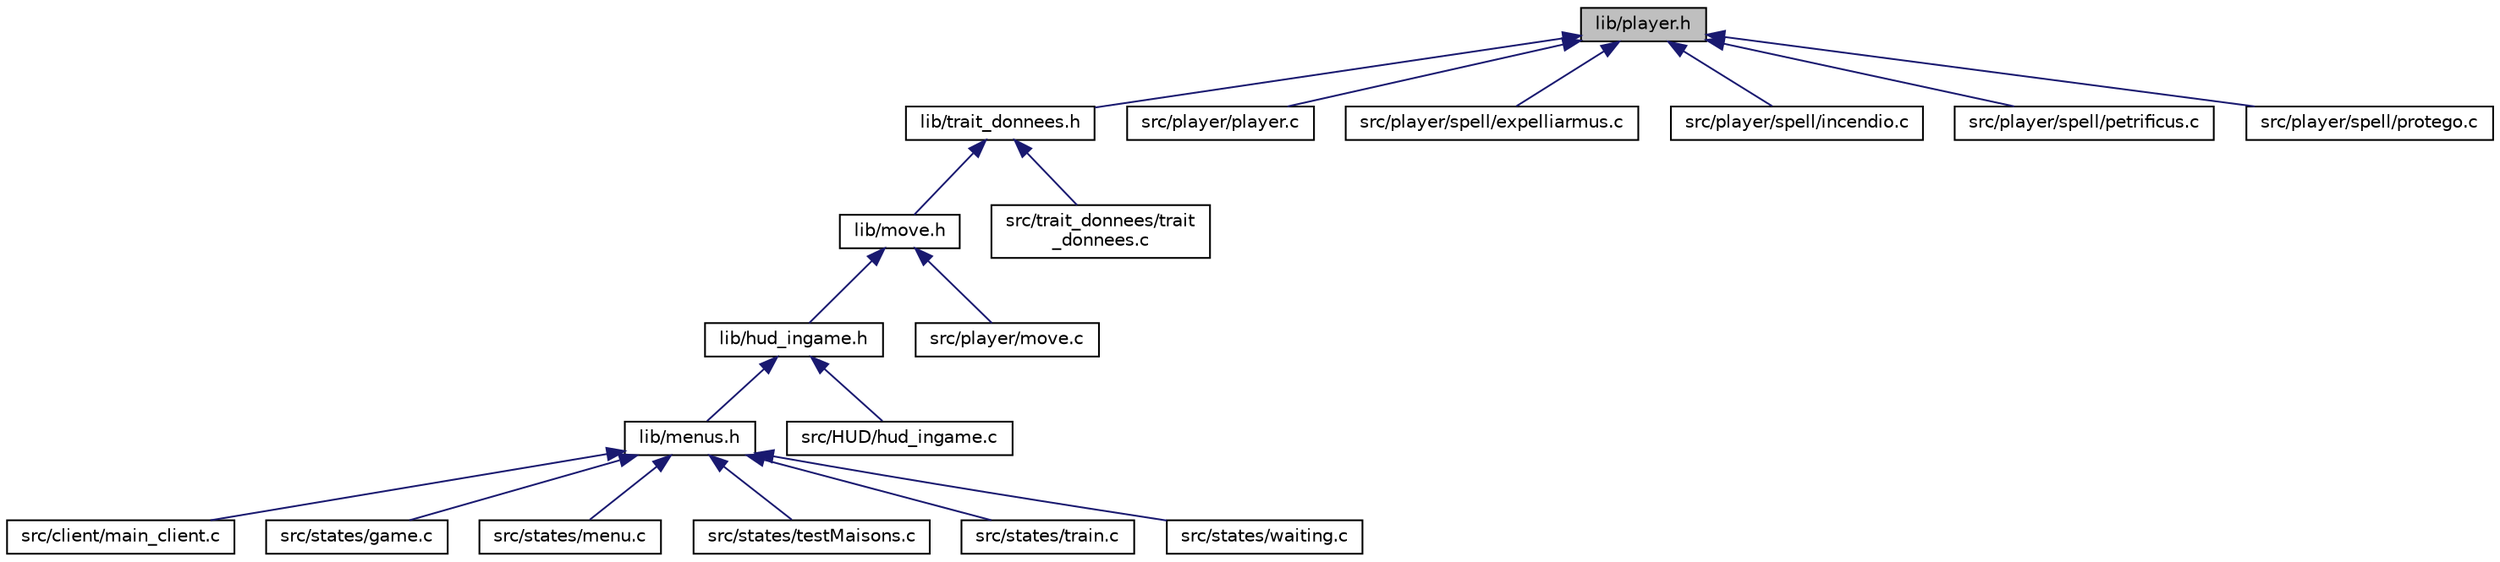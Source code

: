 digraph "lib/player.h"
{
 // LATEX_PDF_SIZE
  edge [fontname="Helvetica",fontsize="10",labelfontname="Helvetica",labelfontsize="10"];
  node [fontname="Helvetica",fontsize="10",shape=record];
  Node1 [label="lib/player.h",height=0.2,width=0.4,color="black", fillcolor="grey75", style="filled", fontcolor="black",tooltip="Header du fichier player.c."];
  Node1 -> Node2 [dir="back",color="midnightblue",fontsize="10",style="solid",fontname="Helvetica"];
  Node2 [label="lib/trait_donnees.h",height=0.2,width=0.4,color="black", fillcolor="white", style="filled",URL="$trait__donnees_8h.html",tooltip="Header de trait_donnees.c."];
  Node2 -> Node3 [dir="back",color="midnightblue",fontsize="10",style="solid",fontname="Helvetica"];
  Node3 [label="lib/move.h",height=0.2,width=0.4,color="black", fillcolor="white", style="filled",URL="$move_8h.html",tooltip="Header de move.c."];
  Node3 -> Node4 [dir="back",color="midnightblue",fontsize="10",style="solid",fontname="Helvetica"];
  Node4 [label="lib/hud_ingame.h",height=0.2,width=0.4,color="black", fillcolor="white", style="filled",URL="$hud__ingame_8h.html",tooltip="Header de hud_ingame.c."];
  Node4 -> Node5 [dir="back",color="midnightblue",fontsize="10",style="solid",fontname="Helvetica"];
  Node5 [label="lib/menus.h",height=0.2,width=0.4,color="black", fillcolor="white", style="filled",URL="$menus_8h.html",tooltip="Header commun aux différents statuts du jeu."];
  Node5 -> Node6 [dir="back",color="midnightblue",fontsize="10",style="solid",fontname="Helvetica"];
  Node6 [label="src/client/main_client.c",height=0.2,width=0.4,color="black", fillcolor="white", style="filled",URL="$main__client_8c.html",tooltip="Fonction principale du jeu."];
  Node5 -> Node7 [dir="back",color="midnightblue",fontsize="10",style="solid",fontname="Helvetica"];
  Node7 [label="src/states/game.c",height=0.2,width=0.4,color="black", fillcolor="white", style="filled",URL="$game_8c.html",tooltip="Déroulement du jeu dans l'état GAME."];
  Node5 -> Node8 [dir="back",color="midnightblue",fontsize="10",style="solid",fontname="Helvetica"];
  Node8 [label="src/states/menu.c",height=0.2,width=0.4,color="black", fillcolor="white", style="filled",URL="$menu_8c.html",tooltip="Déroulement du jeu dans l'état HOME."];
  Node5 -> Node9 [dir="back",color="midnightblue",fontsize="10",style="solid",fontname="Helvetica"];
  Node9 [label="src/states/testMaisons.c",height=0.2,width=0.4,color="black", fillcolor="white", style="filled",URL="$testMaisons_8c.html",tooltip="Déroulement du jeu dans l'état TEST_M."];
  Node5 -> Node10 [dir="back",color="midnightblue",fontsize="10",style="solid",fontname="Helvetica"];
  Node10 [label="src/states/train.c",height=0.2,width=0.4,color="black", fillcolor="white", style="filled",URL="$train_8c.html",tooltip="Déroulement du jeu dans l'état TRAIN."];
  Node5 -> Node11 [dir="back",color="midnightblue",fontsize="10",style="solid",fontname="Helvetica"];
  Node11 [label="src/states/waiting.c",height=0.2,width=0.4,color="black", fillcolor="white", style="filled",URL="$waiting_8c.html",tooltip="Déroulement du jeu dans l'état WAITING."];
  Node4 -> Node12 [dir="back",color="midnightblue",fontsize="10",style="solid",fontname="Helvetica"];
  Node12 [label="src/HUD/hud_ingame.c",height=0.2,width=0.4,color="black", fillcolor="white", style="filled",URL="$hud__ingame_8c.html",tooltip="Fonctions de déplacement."];
  Node3 -> Node13 [dir="back",color="midnightblue",fontsize="10",style="solid",fontname="Helvetica"];
  Node13 [label="src/player/move.c",height=0.2,width=0.4,color="black", fillcolor="white", style="filled",URL="$move_8c.html",tooltip="Fonctions de déplacement."];
  Node2 -> Node14 [dir="back",color="midnightblue",fontsize="10",style="solid",fontname="Helvetica"];
  Node14 [label="src/trait_donnees/trait\l_donnees.c",height=0.2,width=0.4,color="black", fillcolor="white", style="filled",URL="$trait__donnees_8c.html",tooltip="Fonction de chargement et sauvegarde de donnees."];
  Node1 -> Node15 [dir="back",color="midnightblue",fontsize="10",style="solid",fontname="Helvetica"];
  Node15 [label="src/player/player.c",height=0.2,width=0.4,color="black", fillcolor="white", style="filled",URL="$player_8c.html",tooltip="Fonctions d'actions sur une entité joueur."];
  Node1 -> Node16 [dir="back",color="midnightblue",fontsize="10",style="solid",fontname="Helvetica"];
  Node16 [label="src/player/spell/expelliarmus.c",height=0.2,width=0.4,color="black", fillcolor="white", style="filled",URL="$expelliarmus_8c.html",tooltip="Méthode de l'objet expelliarmus_t."];
  Node1 -> Node17 [dir="back",color="midnightblue",fontsize="10",style="solid",fontname="Helvetica"];
  Node17 [label="src/player/spell/incendio.c",height=0.2,width=0.4,color="black", fillcolor="white", style="filled",URL="$incendio_8c.html",tooltip="Méthode de l'objet incendio_t."];
  Node1 -> Node18 [dir="back",color="midnightblue",fontsize="10",style="solid",fontname="Helvetica"];
  Node18 [label="src/player/spell/petrificus.c",height=0.2,width=0.4,color="black", fillcolor="white", style="filled",URL="$petrificus_8c.html",tooltip="Méthode de l'objet petrificus_t."];
  Node1 -> Node19 [dir="back",color="midnightblue",fontsize="10",style="solid",fontname="Helvetica"];
  Node19 [label="src/player/spell/protego.c",height=0.2,width=0.4,color="black", fillcolor="white", style="filled",URL="$protego_8c.html",tooltip="Méthode de l'objet protego_t."];
}
